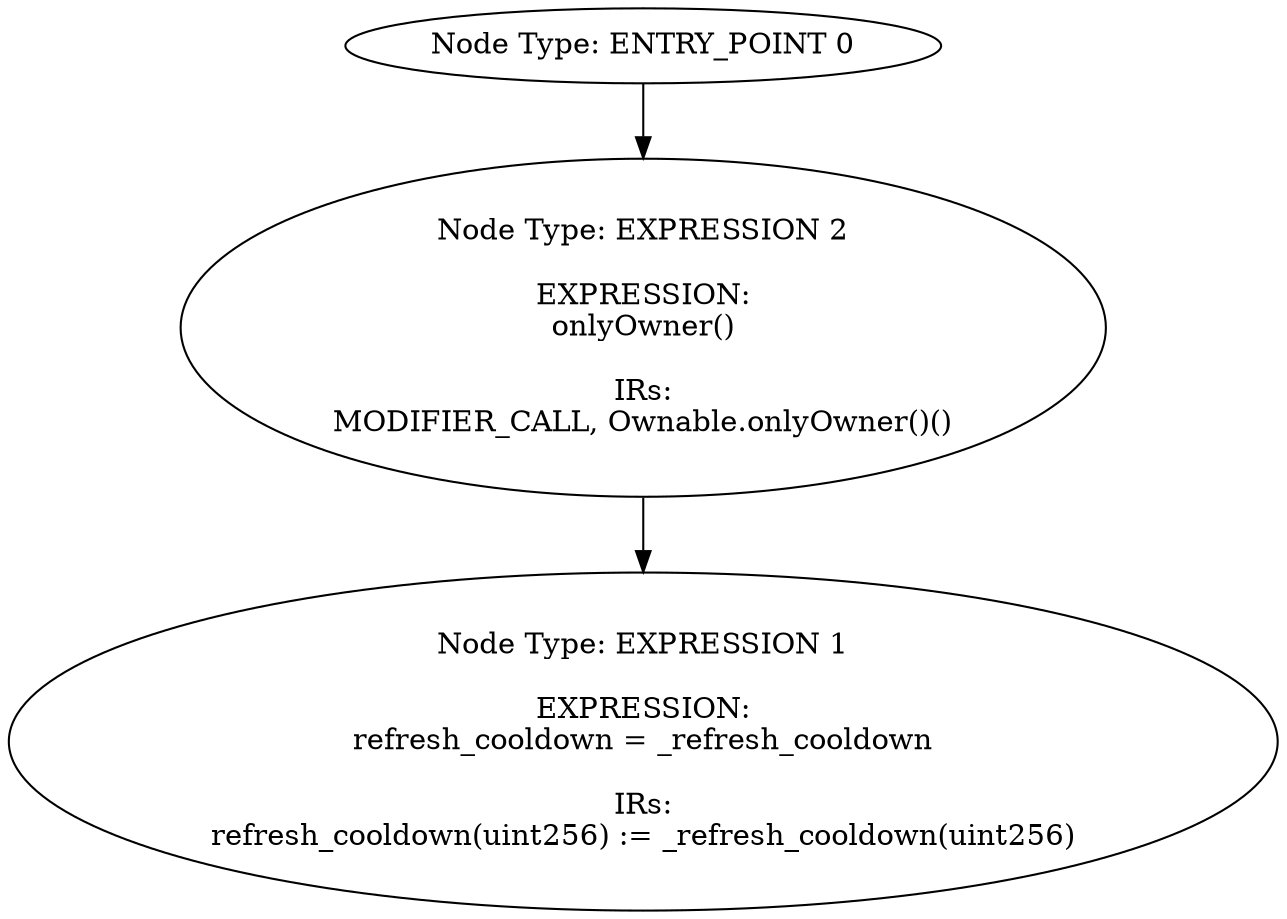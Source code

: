 digraph{
0[label="Node Type: ENTRY_POINT 0
"];
0->2;
1[label="Node Type: EXPRESSION 1

EXPRESSION:
refresh_cooldown = _refresh_cooldown

IRs:
refresh_cooldown(uint256) := _refresh_cooldown(uint256)"];
2[label="Node Type: EXPRESSION 2

EXPRESSION:
onlyOwner()

IRs:
MODIFIER_CALL, Ownable.onlyOwner()()"];
2->1;
}
